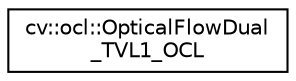 digraph "Graphical Class Hierarchy"
{
 // LATEX_PDF_SIZE
  edge [fontname="Helvetica",fontsize="10",labelfontname="Helvetica",labelfontsize="10"];
  node [fontname="Helvetica",fontsize="10",shape=record];
  rankdir="LR";
  Node0 [label="cv::ocl::OpticalFlowDual\l_TVL1_OCL",height=0.2,width=0.4,color="black", fillcolor="white", style="filled",URL="$classcv_1_1ocl_1_1_optical_flow_dual___t_v_l1___o_c_l.html",tooltip=" "];
}
